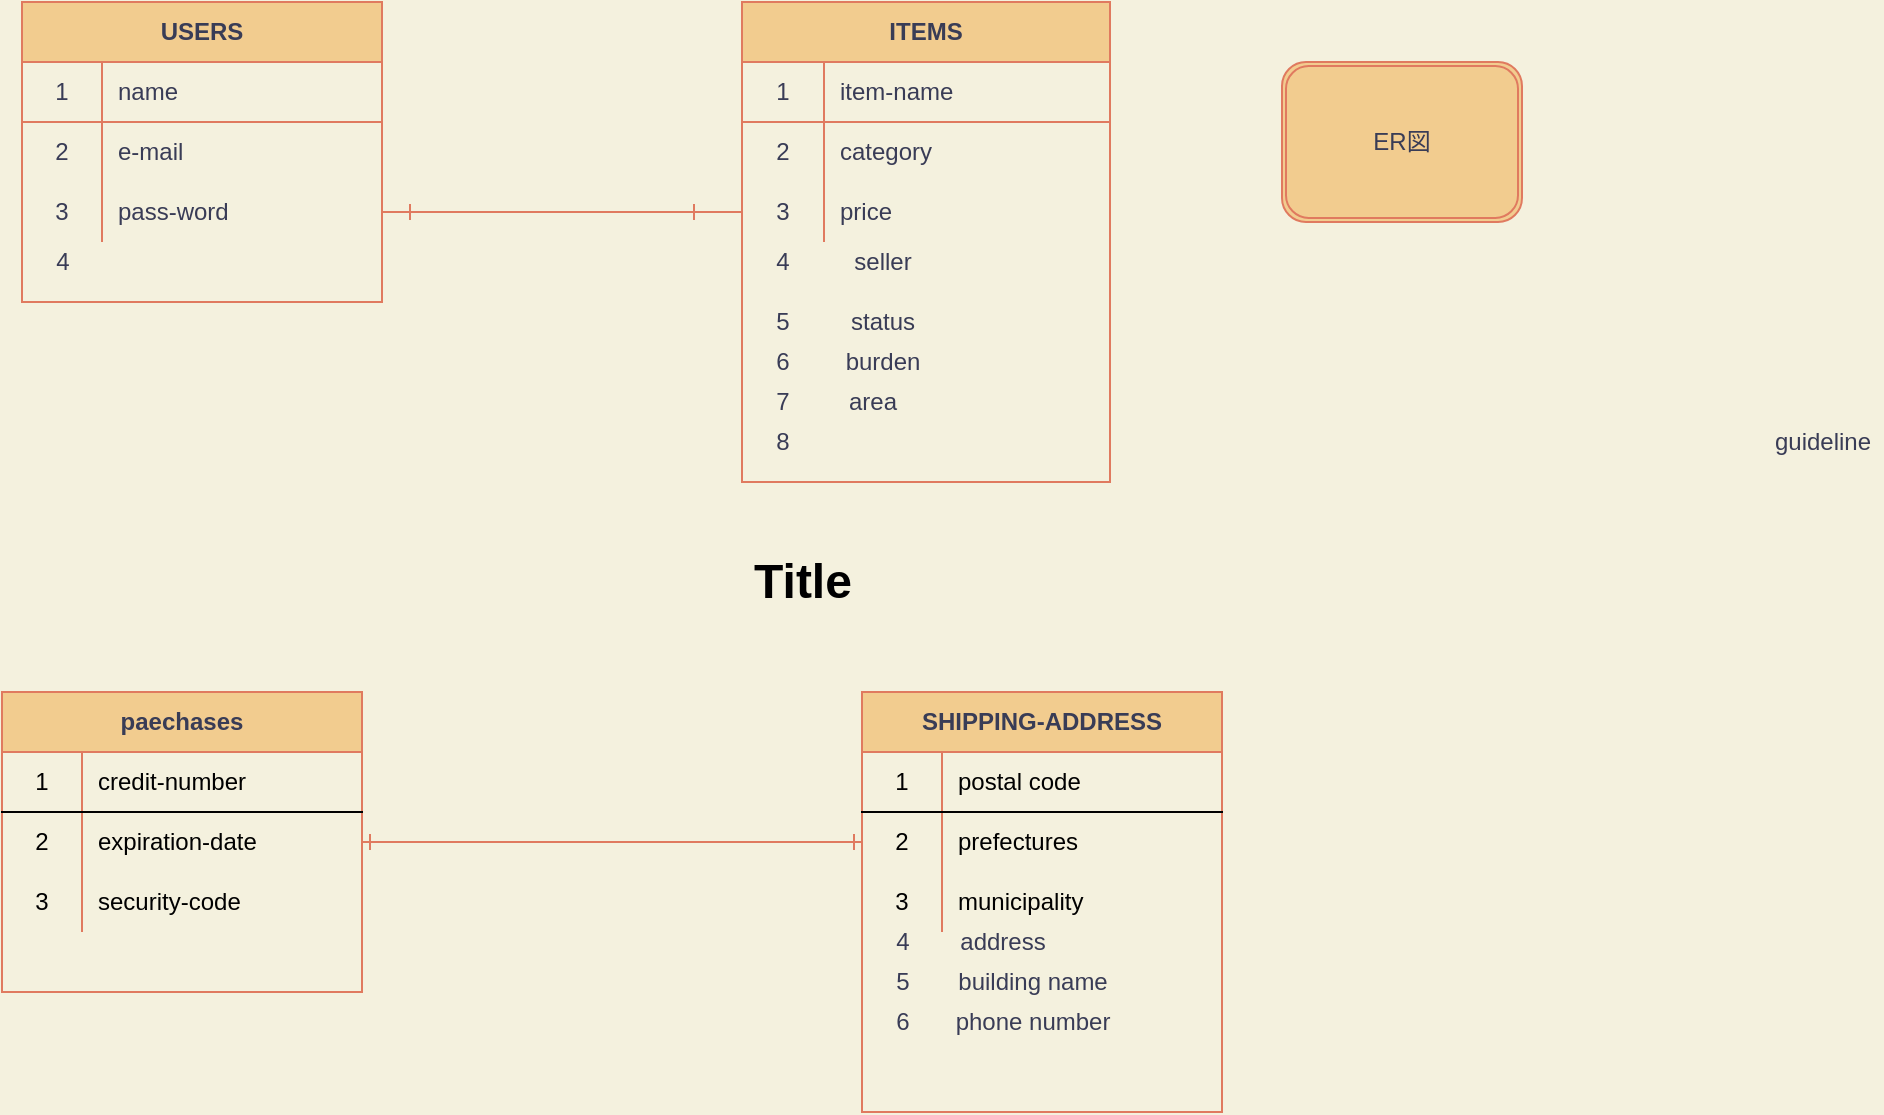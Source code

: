 <mxfile version="13.6.5">
    <diagram id="R1C8Hg-xmoersw2y606m" name="ページ1">
        <mxGraphModel dx="860" dy="578" grid="1" gridSize="10" guides="1" tooltips="1" connect="1" arrows="1" fold="1" page="1" pageScale="1" pageWidth="827" pageHeight="1169" background="#F4F1DE" math="0" shadow="0">
            <root>
                <mxCell id="0"/>
                <mxCell id="1" parent="0"/>
                <mxCell id="2" value="USERS" style="shape=table;html=1;whiteSpace=wrap;startSize=30;container=1;collapsible=0;childLayout=tableLayout;fixedRows=1;rowLines=0;fontStyle=1;align=center;fillColor=#F2CC8F;strokeColor=#E07A5F;fontColor=#393C56;" parent="1" vertex="1">
                    <mxGeometry x="60" y="130" width="180" height="150" as="geometry"/>
                </mxCell>
                <mxCell id="3" value="" style="shape=partialRectangle;html=1;whiteSpace=wrap;collapsible=0;dropTarget=0;pointerEvents=0;fillColor=none;top=0;left=0;bottom=1;right=0;points=[[0,0.5],[1,0.5]];portConstraint=eastwest;strokeColor=#E07A5F;fontColor=#393C56;" parent="2" vertex="1">
                    <mxGeometry y="30" width="180" height="30" as="geometry"/>
                </mxCell>
                <mxCell id="4" value="1" style="shape=partialRectangle;html=1;whiteSpace=wrap;connectable=0;fillColor=none;top=0;left=0;bottom=0;right=0;overflow=hidden;strokeColor=#E07A5F;fontColor=#393C56;" parent="3" vertex="1">
                    <mxGeometry width="40" height="30" as="geometry"/>
                </mxCell>
                <mxCell id="5" value="name" style="shape=partialRectangle;html=1;whiteSpace=wrap;connectable=0;fillColor=none;top=0;left=0;bottom=0;right=0;align=left;spacingLeft=6;overflow=hidden;strokeColor=#E07A5F;fontColor=#393C56;" parent="3" vertex="1">
                    <mxGeometry x="40" width="140" height="30" as="geometry"/>
                </mxCell>
                <mxCell id="6" value="" style="shape=partialRectangle;html=1;whiteSpace=wrap;collapsible=0;dropTarget=0;pointerEvents=0;fillColor=none;top=0;left=0;bottom=0;right=0;points=[[0,0.5],[1,0.5]];portConstraint=eastwest;strokeColor=#E07A5F;fontColor=#393C56;" parent="2" vertex="1">
                    <mxGeometry y="60" width="180" height="30" as="geometry"/>
                </mxCell>
                <mxCell id="7" value="2" style="shape=partialRectangle;html=1;whiteSpace=wrap;connectable=0;fillColor=none;top=0;left=0;bottom=0;right=0;overflow=hidden;strokeColor=#E07A5F;fontColor=#393C56;" parent="6" vertex="1">
                    <mxGeometry width="40" height="30" as="geometry"/>
                </mxCell>
                <mxCell id="8" value="e-mail" style="shape=partialRectangle;html=1;whiteSpace=wrap;connectable=0;fillColor=none;top=0;left=0;bottom=0;right=0;align=left;spacingLeft=6;overflow=hidden;strokeColor=#E07A5F;fontColor=#393C56;" parent="6" vertex="1">
                    <mxGeometry x="40" width="140" height="30" as="geometry"/>
                </mxCell>
                <mxCell id="9" value="" style="shape=partialRectangle;html=1;whiteSpace=wrap;collapsible=0;dropTarget=0;pointerEvents=0;fillColor=none;top=0;left=0;bottom=0;right=0;points=[[0,0.5],[1,0.5]];portConstraint=eastwest;strokeColor=#E07A5F;fontColor=#393C56;" parent="2" vertex="1">
                    <mxGeometry y="90" width="180" height="30" as="geometry"/>
                </mxCell>
                <mxCell id="10" value="3" style="shape=partialRectangle;html=1;whiteSpace=wrap;connectable=0;fillColor=none;top=0;left=0;bottom=0;right=0;overflow=hidden;strokeColor=#E07A5F;fontColor=#393C56;" parent="9" vertex="1">
                    <mxGeometry width="40" height="30" as="geometry"/>
                </mxCell>
                <mxCell id="11" value="pass-word" style="shape=partialRectangle;html=1;whiteSpace=wrap;connectable=0;fillColor=none;top=0;left=0;bottom=0;right=0;align=left;spacingLeft=6;overflow=hidden;strokeColor=#E07A5F;fontColor=#393C56;" parent="9" vertex="1">
                    <mxGeometry x="40" width="140" height="30" as="geometry"/>
                </mxCell>
                <mxCell id="22" style="edgeStyle=orthogonalEdgeStyle;rounded=0;orthogonalLoop=1;jettySize=auto;html=1;exitX=1;exitY=0.5;exitDx=0;exitDy=0;endArrow=ERone;endFill=0;labelBackgroundColor=#F4F1DE;strokeColor=#E07A5F;fontColor=#393C56;" parent="1" source="9" edge="1">
                    <mxGeometry relative="1" as="geometry">
                        <mxPoint x="400" y="235" as="targetPoint"/>
                    </mxGeometry>
                </mxCell>
                <mxCell id="23" style="edgeStyle=orthogonalEdgeStyle;rounded=0;orthogonalLoop=1;jettySize=auto;html=1;exitX=0;exitY=0.5;exitDx=0;exitDy=0;endArrow=ERone;endFill=0;labelBackgroundColor=#F4F1DE;strokeColor=#E07A5F;fontColor=#393C56;" parent="1" source="19" edge="1">
                    <mxGeometry relative="1" as="geometry">
                        <mxPoint x="250" y="235" as="targetPoint"/>
                    </mxGeometry>
                </mxCell>
                <mxCell id="38" value="4" style="text;html=1;align=center;verticalAlign=middle;resizable=0;points=[];autosize=1;fontColor=#393C56;" parent="1" vertex="1">
                    <mxGeometry x="430" y="250" width="20" height="20" as="geometry"/>
                </mxCell>
                <mxCell id="39" value="seller" style="text;html=1;align=center;verticalAlign=middle;resizable=0;points=[];autosize=1;fontColor=#393C56;" parent="1" vertex="1">
                    <mxGeometry x="470" y="250" width="40" height="20" as="geometry"/>
                </mxCell>
                <mxCell id="117" value="4" style="text;html=1;align=center;verticalAlign=middle;resizable=0;points=[];autosize=1;fontColor=#393C56;" parent="1" vertex="1">
                    <mxGeometry x="130" y="480" width="20" height="20" as="geometry"/>
                </mxCell>
                <mxCell id="129" style="edgeStyle=orthogonalEdgeStyle;curved=0;rounded=1;sketch=0;orthogonalLoop=1;jettySize=auto;html=1;endArrow=ERone;endFill=0;strokeColor=#E07A5F;fillColor=#F2CC8F;fontColor=#393C56;exitX=1;exitY=0.5;exitDx=0;exitDy=0;" parent="1" source="111" target="123" edge="1">
                    <mxGeometry relative="1" as="geometry">
                        <mxPoint x="250" y="550" as="sourcePoint"/>
                        <Array as="points"/>
                    </mxGeometry>
                </mxCell>
                <mxCell id="131" value="4" style="text;html=1;align=center;verticalAlign=middle;resizable=0;points=[];autosize=1;fontColor=#393C56;" parent="1" vertex="1">
                    <mxGeometry x="490" y="590" width="20" height="20" as="geometry"/>
                </mxCell>
                <mxCell id="132" value="address" style="text;html=1;align=center;verticalAlign=middle;resizable=0;points=[];autosize=1;fontColor=#393C56;" parent="1" vertex="1">
                    <mxGeometry x="520" y="590" width="60" height="20" as="geometry"/>
                </mxCell>
                <mxCell id="133" value="5" style="text;html=1;align=center;verticalAlign=middle;resizable=0;points=[];autosize=1;fontColor=#393C56;" parent="1" vertex="1">
                    <mxGeometry x="490" y="610" width="20" height="20" as="geometry"/>
                </mxCell>
                <mxCell id="134" value="building name" style="text;html=1;align=center;verticalAlign=middle;resizable=0;points=[];autosize=1;fontColor=#393C56;" parent="1" vertex="1">
                    <mxGeometry x="520" y="610" width="90" height="20" as="geometry"/>
                </mxCell>
                <mxCell id="135" value="6&lt;br&gt;" style="text;html=1;align=center;verticalAlign=middle;resizable=0;points=[];autosize=1;fontColor=#393C56;" parent="1" vertex="1">
                    <mxGeometry x="490" y="630" width="20" height="20" as="geometry"/>
                </mxCell>
                <mxCell id="136" value="phone number" style="text;html=1;align=center;verticalAlign=middle;resizable=0;points=[];autosize=1;fontColor=#393C56;" parent="1" vertex="1">
                    <mxGeometry x="520" y="630" width="90" height="20" as="geometry"/>
                </mxCell>
                <mxCell id="148" value="5" style="text;html=1;align=center;verticalAlign=middle;resizable=0;points=[];autosize=1;fontColor=#393C56;" parent="1" vertex="1">
                    <mxGeometry x="430" y="280" width="20" height="20" as="geometry"/>
                </mxCell>
                <mxCell id="151" value="4" style="text;html=1;align=center;verticalAlign=middle;resizable=0;points=[];autosize=1;fontColor=#393C56;" parent="1" vertex="1">
                    <mxGeometry x="70" y="250" width="20" height="20" as="geometry"/>
                </mxCell>
                <mxCell id="107" value="paechases" style="shape=table;html=1;whiteSpace=wrap;startSize=30;container=1;collapsible=0;childLayout=tableLayout;fixedRows=1;rowLines=0;fontStyle=1;align=center;rounded=0;sketch=0;strokeColor=#E07A5F;fillColor=#F2CC8F;fontColor=#393C56;" parent="1" vertex="1">
                    <mxGeometry x="50" y="475" width="180" height="150" as="geometry"/>
                </mxCell>
                <mxCell id="108" value="" style="shape=partialRectangle;html=1;whiteSpace=wrap;collapsible=0;dropTarget=0;pointerEvents=0;fillColor=none;top=0;left=0;bottom=1;right=0;points=[[0,0.5],[1,0.5]];portConstraint=eastwest;" parent="107" vertex="1">
                    <mxGeometry y="30" width="180" height="30" as="geometry"/>
                </mxCell>
                <mxCell id="109" value="&lt;font color=&quot;#000000&quot;&gt;1&lt;/font&gt;" style="shape=partialRectangle;html=1;whiteSpace=wrap;connectable=0;fillColor=none;top=0;left=0;bottom=0;right=0;overflow=hidden;" parent="108" vertex="1">
                    <mxGeometry width="40" height="30" as="geometry"/>
                </mxCell>
                <mxCell id="110" value="&lt;font color=&quot;#000000&quot;&gt;credit-number&lt;/font&gt;" style="shape=partialRectangle;html=1;whiteSpace=wrap;connectable=0;fillColor=none;top=0;left=0;bottom=0;right=0;align=left;spacingLeft=6;overflow=hidden;" parent="108" vertex="1">
                    <mxGeometry x="40" width="140" height="30" as="geometry"/>
                </mxCell>
                <mxCell id="111" value="" style="shape=partialRectangle;html=1;whiteSpace=wrap;collapsible=0;dropTarget=0;pointerEvents=0;fillColor=none;top=0;left=0;bottom=0;right=0;points=[[0,0.5],[1,0.5]];portConstraint=eastwest;" parent="107" vertex="1">
                    <mxGeometry y="60" width="180" height="30" as="geometry"/>
                </mxCell>
                <mxCell id="112" value="&lt;font color=&quot;#000000&quot;&gt;2&lt;/font&gt;" style="shape=partialRectangle;html=1;whiteSpace=wrap;connectable=0;fillColor=none;top=0;left=0;bottom=0;right=0;overflow=hidden;" parent="111" vertex="1">
                    <mxGeometry width="40" height="30" as="geometry"/>
                </mxCell>
                <mxCell id="113" value="&lt;font color=&quot;#000000&quot;&gt;expiration-date&lt;/font&gt;" style="shape=partialRectangle;html=1;whiteSpace=wrap;connectable=0;fillColor=none;top=0;left=0;bottom=0;right=0;align=left;spacingLeft=6;overflow=hidden;" parent="111" vertex="1">
                    <mxGeometry x="40" width="140" height="30" as="geometry"/>
                </mxCell>
                <mxCell id="114" value="" style="shape=partialRectangle;html=1;whiteSpace=wrap;collapsible=0;dropTarget=0;pointerEvents=0;fillColor=none;top=0;left=0;bottom=0;right=0;points=[[0,0.5],[1,0.5]];portConstraint=eastwest;" parent="107" vertex="1">
                    <mxGeometry y="90" width="180" height="30" as="geometry"/>
                </mxCell>
                <mxCell id="115" value="&lt;font color=&quot;#000000&quot;&gt;3&lt;/font&gt;" style="shape=partialRectangle;html=1;whiteSpace=wrap;connectable=0;fillColor=none;top=0;left=0;bottom=0;right=0;overflow=hidden;" parent="114" vertex="1">
                    <mxGeometry width="40" height="30" as="geometry"/>
                </mxCell>
                <mxCell id="116" value="&lt;font color=&quot;#000000&quot;&gt;security-code&lt;/font&gt;" style="shape=partialRectangle;html=1;whiteSpace=wrap;connectable=0;fillColor=none;top=0;left=0;bottom=0;right=0;align=left;spacingLeft=6;overflow=hidden;" parent="114" vertex="1">
                    <mxGeometry x="40" width="140" height="30" as="geometry"/>
                </mxCell>
                <mxCell id="152" value="6" style="text;html=1;align=center;verticalAlign=middle;resizable=0;points=[];autosize=1;fontColor=#393C56;" vertex="1" parent="1">
                    <mxGeometry x="430" y="300" width="20" height="20" as="geometry"/>
                </mxCell>
                <mxCell id="153" value="7" style="text;html=1;align=center;verticalAlign=middle;resizable=0;points=[];autosize=1;fontColor=#393C56;" vertex="1" parent="1">
                    <mxGeometry x="430" y="320" width="20" height="20" as="geometry"/>
                </mxCell>
                <mxCell id="154" value="8" style="text;html=1;align=center;verticalAlign=middle;resizable=0;points=[];autosize=1;fontColor=#393C56;" vertex="1" parent="1">
                    <mxGeometry x="430" y="340" width="20" height="20" as="geometry"/>
                </mxCell>
                <mxCell id="12" value="ITEMS" style="shape=table;html=1;whiteSpace=wrap;startSize=30;container=1;collapsible=0;childLayout=tableLayout;fixedRows=1;rowLines=0;fontStyle=1;align=center;fillColor=#F2CC8F;strokeColor=#E07A5F;fontColor=#393C56;" parent="1" vertex="1">
                    <mxGeometry x="420" y="130" width="184" height="240" as="geometry"/>
                </mxCell>
                <mxCell id="13" value="" style="shape=partialRectangle;html=1;whiteSpace=wrap;collapsible=0;dropTarget=0;pointerEvents=0;fillColor=none;top=0;left=0;bottom=1;right=0;points=[[0,0.5],[1,0.5]];portConstraint=eastwest;strokeColor=#E07A5F;fontColor=#393C56;" parent="12" vertex="1">
                    <mxGeometry y="30" width="184" height="30" as="geometry"/>
                </mxCell>
                <mxCell id="14" value="1" style="shape=partialRectangle;html=1;whiteSpace=wrap;connectable=0;fillColor=none;top=0;left=0;bottom=0;right=0;overflow=hidden;strokeColor=#E07A5F;fontColor=#393C56;" parent="13" vertex="1">
                    <mxGeometry width="41" height="30" as="geometry"/>
                </mxCell>
                <mxCell id="15" value="item-name" style="shape=partialRectangle;html=1;whiteSpace=wrap;connectable=0;fillColor=none;top=0;left=0;bottom=0;right=0;align=left;spacingLeft=6;overflow=hidden;strokeColor=#E07A5F;fontColor=#393C56;" parent="13" vertex="1">
                    <mxGeometry x="41" width="143" height="30" as="geometry"/>
                </mxCell>
                <mxCell id="16" value="" style="shape=partialRectangle;html=1;whiteSpace=wrap;collapsible=0;dropTarget=0;pointerEvents=0;fillColor=none;top=0;left=0;bottom=0;right=0;points=[[0,0.5],[1,0.5]];portConstraint=eastwest;strokeColor=#E07A5F;fontColor=#393C56;" parent="12" vertex="1">
                    <mxGeometry y="60" width="184" height="30" as="geometry"/>
                </mxCell>
                <mxCell id="17" value="2" style="shape=partialRectangle;html=1;whiteSpace=wrap;connectable=0;fillColor=none;top=0;left=0;bottom=0;right=0;overflow=hidden;strokeColor=#E07A5F;fontColor=#393C56;" parent="16" vertex="1">
                    <mxGeometry width="41" height="30" as="geometry"/>
                </mxCell>
                <mxCell id="18" value="category" style="shape=partialRectangle;html=1;whiteSpace=wrap;connectable=0;fillColor=none;top=0;left=0;bottom=0;right=0;align=left;spacingLeft=6;overflow=hidden;strokeColor=#E07A5F;fontColor=#393C56;" parent="16" vertex="1">
                    <mxGeometry x="41" width="143" height="30" as="geometry"/>
                </mxCell>
                <mxCell id="19" value="" style="shape=partialRectangle;html=1;whiteSpace=wrap;collapsible=0;dropTarget=0;pointerEvents=0;fillColor=none;top=0;left=0;bottom=0;right=0;points=[[0,0.5],[1,0.5]];portConstraint=eastwest;strokeColor=#E07A5F;fontColor=#393C56;" parent="12" vertex="1">
                    <mxGeometry y="90" width="184" height="30" as="geometry"/>
                </mxCell>
                <mxCell id="20" value="3" style="shape=partialRectangle;html=1;whiteSpace=wrap;connectable=0;fillColor=none;top=0;left=0;bottom=0;right=0;overflow=hidden;strokeColor=#E07A5F;fontColor=#393C56;" parent="19" vertex="1">
                    <mxGeometry width="41" height="30" as="geometry"/>
                </mxCell>
                <mxCell id="21" value="price" style="shape=partialRectangle;html=1;whiteSpace=wrap;connectable=0;fillColor=none;top=0;left=0;bottom=0;right=0;align=left;spacingLeft=6;overflow=hidden;strokeColor=#E07A5F;fontColor=#393C56;" parent="19" vertex="1">
                    <mxGeometry x="41" width="143" height="30" as="geometry"/>
                </mxCell>
                <mxCell id="155" value="status" style="text;html=1;align=center;verticalAlign=middle;resizable=0;points=[];autosize=1;fontColor=#393C56;" vertex="1" parent="1">
                    <mxGeometry x="465" y="280" width="50" height="20" as="geometry"/>
                </mxCell>
                <mxCell id="156" value="burden" style="text;html=1;align=center;verticalAlign=middle;resizable=0;points=[];autosize=1;fontColor=#393C56;" vertex="1" parent="1">
                    <mxGeometry x="465" y="300" width="50" height="20" as="geometry"/>
                </mxCell>
                <mxCell id="157" value="area" style="text;html=1;align=center;verticalAlign=middle;resizable=0;points=[];autosize=1;fontColor=#393C56;" vertex="1" parent="1">
                    <mxGeometry x="465" y="320" width="40" height="20" as="geometry"/>
                </mxCell>
                <mxCell id="158" value="guideline" style="text;html=1;align=center;verticalAlign=middle;resizable=0;points=[];autosize=1;fontColor=#393C56;" vertex="1" parent="1">
                    <mxGeometry x="930" y="340" width="60" height="20" as="geometry"/>
                </mxCell>
                <mxCell id="119" value="SHIPPING-ADDRESS" style="shape=table;html=1;whiteSpace=wrap;startSize=30;container=1;collapsible=0;childLayout=tableLayout;fixedRows=1;rowLines=0;fontStyle=1;align=center;rounded=0;sketch=0;strokeColor=#E07A5F;fillColor=#F2CC8F;fontColor=#393C56;" parent="1" vertex="1">
                    <mxGeometry x="480" y="475" width="180" height="210" as="geometry"/>
                </mxCell>
                <mxCell id="120" value="" style="shape=partialRectangle;html=1;whiteSpace=wrap;collapsible=0;dropTarget=0;pointerEvents=0;fillColor=none;top=0;left=0;bottom=1;right=0;points=[[0,0.5],[1,0.5]];portConstraint=eastwest;" parent="119" vertex="1">
                    <mxGeometry y="30" width="180" height="30" as="geometry"/>
                </mxCell>
                <mxCell id="121" value="&lt;font color=&quot;#000000&quot;&gt;1&lt;/font&gt;" style="shape=partialRectangle;html=1;whiteSpace=wrap;connectable=0;fillColor=none;top=0;left=0;bottom=0;right=0;overflow=hidden;" parent="120" vertex="1">
                    <mxGeometry width="40" height="30" as="geometry"/>
                </mxCell>
                <mxCell id="122" value="&lt;font color=&quot;#000000&quot;&gt;postal code&lt;/font&gt;" style="shape=partialRectangle;html=1;whiteSpace=wrap;connectable=0;fillColor=none;top=0;left=0;bottom=0;right=0;align=left;spacingLeft=6;overflow=hidden;" parent="120" vertex="1">
                    <mxGeometry x="40" width="140" height="30" as="geometry"/>
                </mxCell>
                <mxCell id="123" value="" style="shape=partialRectangle;html=1;whiteSpace=wrap;collapsible=0;dropTarget=0;pointerEvents=0;fillColor=none;top=0;left=0;bottom=0;right=0;points=[[0,0.5],[1,0.5]];portConstraint=eastwest;" parent="119" vertex="1">
                    <mxGeometry y="60" width="180" height="30" as="geometry"/>
                </mxCell>
                <mxCell id="124" value="&lt;font color=&quot;#000000&quot;&gt;2&lt;/font&gt;" style="shape=partialRectangle;html=1;whiteSpace=wrap;connectable=0;fillColor=none;top=0;left=0;bottom=0;right=0;overflow=hidden;" parent="123" vertex="1">
                    <mxGeometry width="40" height="30" as="geometry"/>
                </mxCell>
                <mxCell id="125" value="&lt;font color=&quot;#000000&quot;&gt;prefectures&lt;br&gt;&lt;/font&gt;" style="shape=partialRectangle;html=1;whiteSpace=wrap;connectable=0;fillColor=none;top=0;left=0;bottom=0;right=0;align=left;spacingLeft=6;overflow=hidden;" parent="123" vertex="1">
                    <mxGeometry x="40" width="140" height="30" as="geometry"/>
                </mxCell>
                <mxCell id="126" value="" style="shape=partialRectangle;html=1;whiteSpace=wrap;collapsible=0;dropTarget=0;pointerEvents=0;fillColor=none;top=0;left=0;bottom=0;right=0;points=[[0,0.5],[1,0.5]];portConstraint=eastwest;" parent="119" vertex="1">
                    <mxGeometry y="90" width="180" height="30" as="geometry"/>
                </mxCell>
                <mxCell id="127" value="&lt;font color=&quot;#000000&quot;&gt;3&lt;/font&gt;" style="shape=partialRectangle;html=1;whiteSpace=wrap;connectable=0;fillColor=none;top=0;left=0;bottom=0;right=0;overflow=hidden;" parent="126" vertex="1">
                    <mxGeometry width="40" height="30" as="geometry"/>
                </mxCell>
                <mxCell id="128" value="&lt;font color=&quot;#000000&quot;&gt;municipality&lt;/font&gt;" style="shape=partialRectangle;html=1;whiteSpace=wrap;connectable=0;fillColor=none;top=0;left=0;bottom=0;right=0;align=left;spacingLeft=6;overflow=hidden;" parent="126" vertex="1">
                    <mxGeometry x="40" width="140" height="30" as="geometry"/>
                </mxCell>
                <mxCell id="159" style="edgeStyle=orthogonalEdgeStyle;curved=0;rounded=1;sketch=0;orthogonalLoop=1;jettySize=auto;html=1;exitX=0;exitY=0.5;exitDx=0;exitDy=0;endArrow=ERone;endFill=0;strokeColor=#E07A5F;fillColor=#F2CC8F;fontColor=#393C56;entryX=1;entryY=0.5;entryDx=0;entryDy=0;" edge="1" parent="1" source="123" target="111">
                    <mxGeometry relative="1" as="geometry">
                        <mxPoint x="280" y="560" as="targetPoint"/>
                        <Array as="points"/>
                    </mxGeometry>
                </mxCell>
                <mxCell id="160" value="Title" style="text;strokeColor=none;fillColor=none;html=1;fontSize=24;fontStyle=1;verticalAlign=middle;align=center;rounded=0;sketch=0;" vertex="1" parent="1">
                    <mxGeometry x="400" y="400" width="100" height="40" as="geometry"/>
                </mxCell>
                <mxCell id="161" value="ER図" style="shape=ext;double=1;rounded=1;whiteSpace=wrap;html=1;sketch=0;strokeColor=#E07A5F;fillColor=#F2CC8F;fontColor=#393C56;" vertex="1" parent="1">
                    <mxGeometry x="690" y="160" width="120" height="80" as="geometry"/>
                </mxCell>
            </root>
        </mxGraphModel>
    </diagram>
</mxfile>